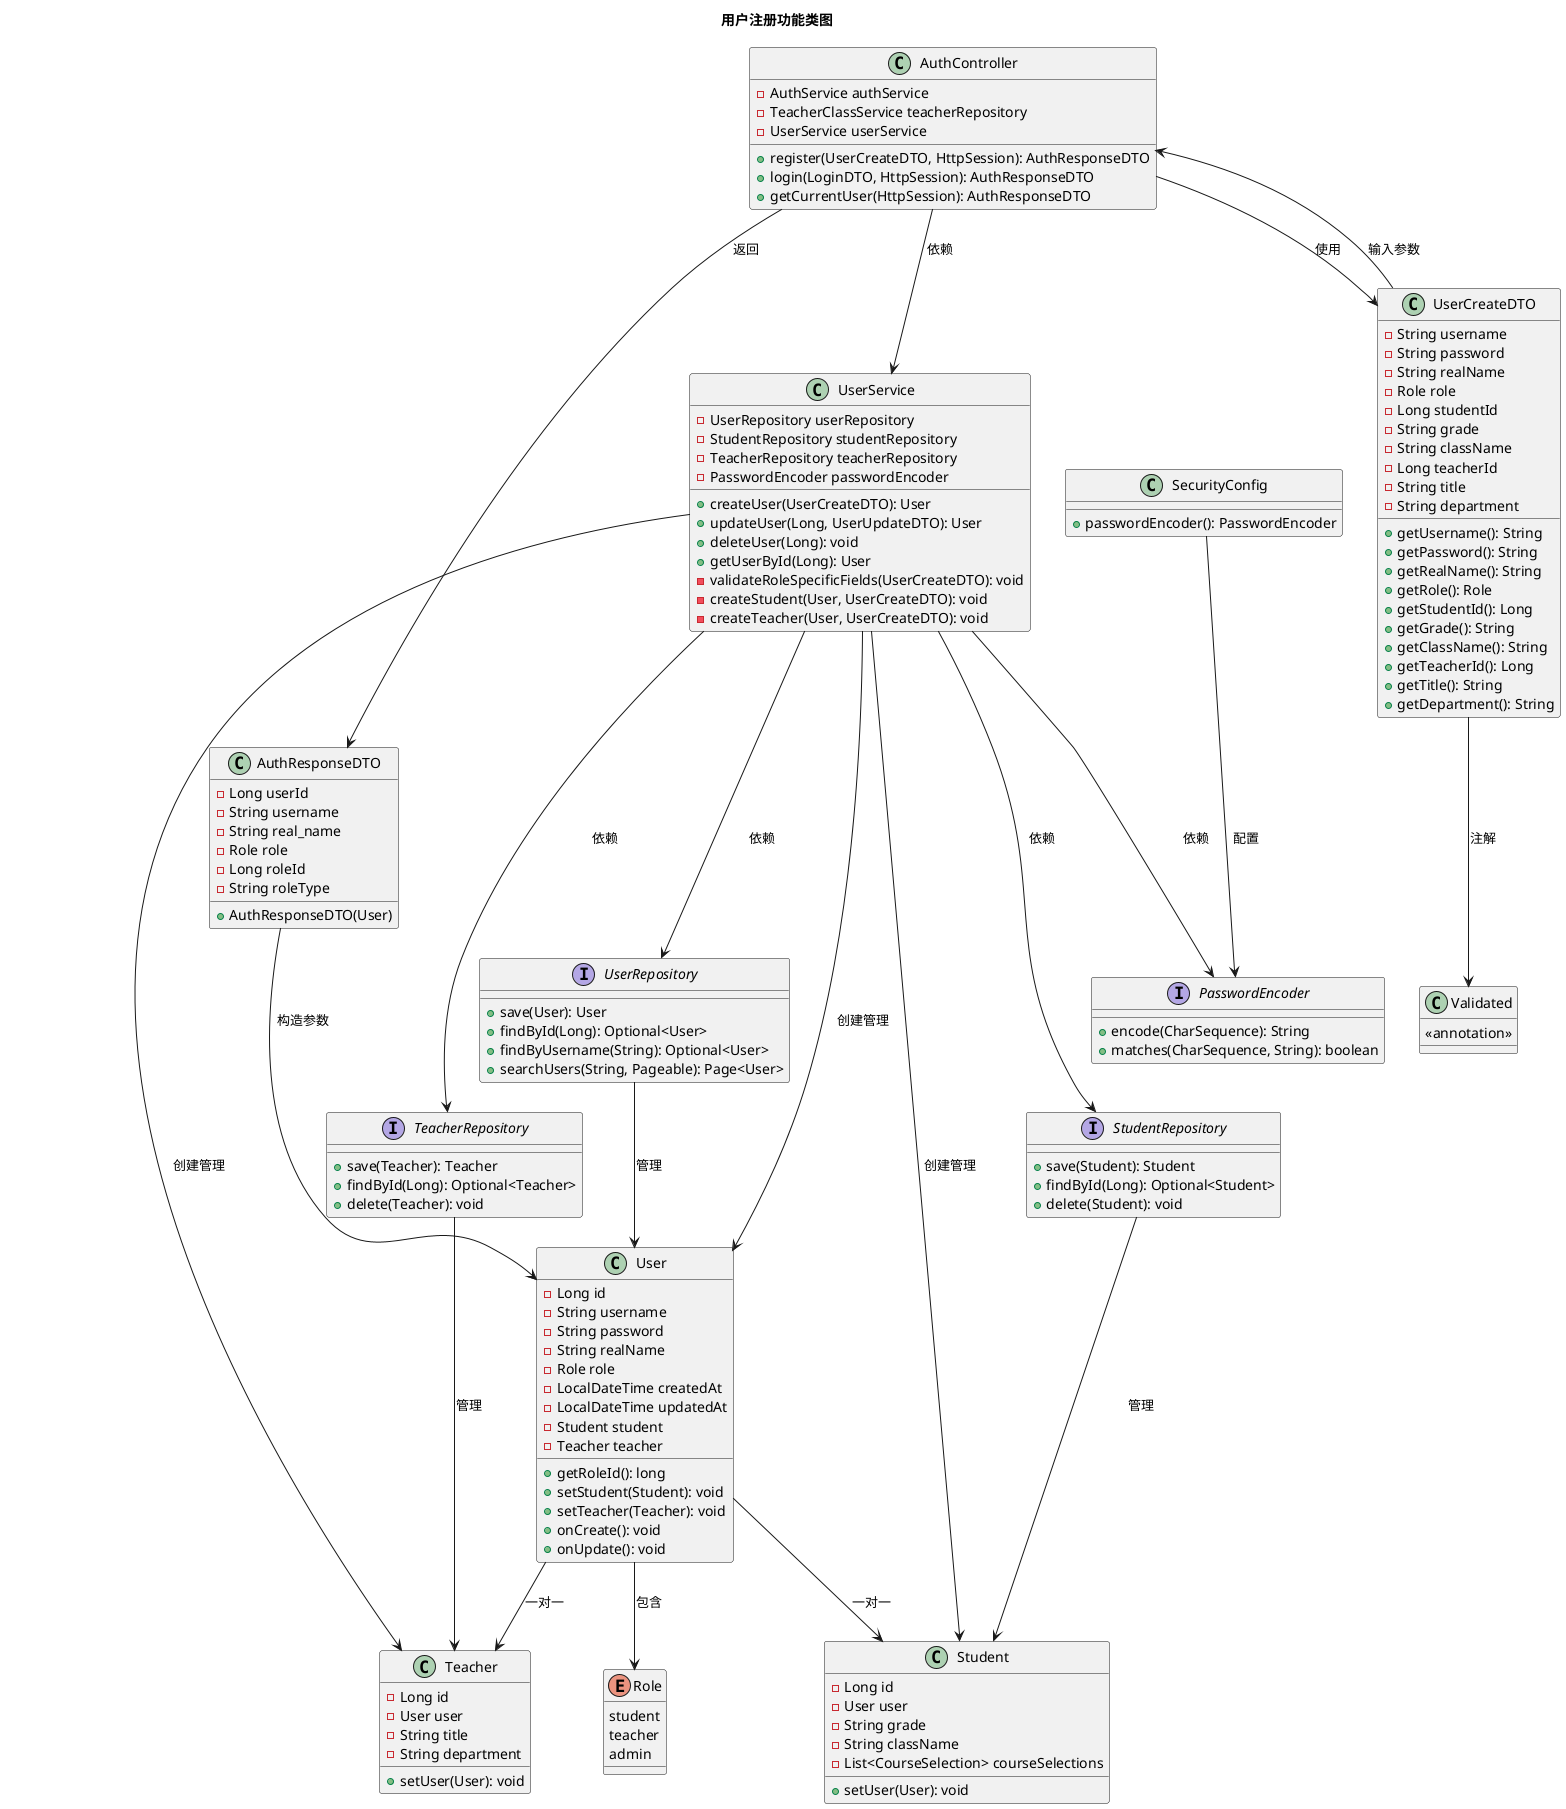 @startuml 用户注册类图
title 用户注册功能类图

class AuthController {
    - AuthService authService
    - TeacherClassService teacherRepository
    - UserService userService
    + register(UserCreateDTO, HttpSession): AuthResponseDTO
    + login(LoginDTO, HttpSession): AuthResponseDTO
    + getCurrentUser(HttpSession): AuthResponseDTO
}
class UserService {
    - UserRepository userRepository
    - StudentRepository studentRepository
    - TeacherRepository teacherRepository
    - PasswordEncoder passwordEncoder
    + createUser(UserCreateDTO): User
    + updateUser(Long, UserUpdateDTO): User
    + deleteUser(Long): void
    + getUserById(Long): User
    - validateRoleSpecificFields(UserCreateDTO): void
    - createStudent(User, UserCreateDTO): void
    - createTeacher(User, UserCreateDTO): void
}
class UserCreateDTO {
    - String username
    - String password
    - String realName
    - Role role
    - Long studentId
    - String grade
    - String className
    - Long teacherId
    - String title
    - String department
    + getUsername(): String
    + getPassword(): String
    + getRealName(): String
    + getRole(): Role
    + getStudentId(): Long
    + getGrade(): String
    + getClassName(): String
    + getTeacherId(): Long
    + getTitle(): String
    + getDepartment(): String
}
class AuthResponseDTO {
    - Long userId
    - String username
    - String real_name
    - Role role
    - Long roleId
    - String roleType
    + AuthResponseDTO(User)
}
class User {
    - Long id
    - String username
    - String password
    - String realName
    - Role role
    - LocalDateTime createdAt
    - LocalDateTime updatedAt
    - Student student
    - Teacher teacher
    + getRoleId(): long
    + setStudent(Student): void
    + setTeacher(Teacher): void
    + onCreate(): void
    + onUpdate(): void
}
enum Role {
    student
    teacher
    admin
}
class Student {
    - Long id
    - User user
    - String grade
    - String className
    - List<CourseSelection> courseSelections
    + setUser(User): void
}
class Teacher {
    - Long id
    - User user
    - String title
    - String department
    + setUser(User): void
}
interface UserRepository {
    + save(User): User
    + findById(Long): Optional<User>
    + findByUsername(String): Optional<User>
    + searchUsers(String, Pageable): Page<User>
}
interface StudentRepository {
    + save(Student): Student
    + findById(Long): Optional<Student>
    + delete(Student): void
}
interface TeacherRepository {
    + save(Teacher): Teacher
    + findById(Long): Optional<Teacher>
    + delete(Teacher): void
}
class SecurityConfig {
    + passwordEncoder(): PasswordEncoder
}
interface PasswordEncoder {
    + encode(CharSequence): String
    + matches(CharSequence, String): boolean
}
class Validated {
    <<annotation>>
}

AuthController --> UserService : 依赖
AuthController --> UserCreateDTO : 使用
AuthController --> AuthResponseDTO : 返回

UserService --> UserRepository : 依赖
UserService --> StudentRepository : 依赖
UserService --> TeacherRepository : 依赖
UserService --> PasswordEncoder : 依赖
UserService --> User : 创建管理
UserService --> Student : 创建管理
UserService --> Teacher : 创建管理

UserCreateDTO --> AuthController : 输入参数
UserCreateDTO --> Validated : 注解
AuthResponseDTO --> User : 构造参数

User --> Role : 包含
User --> Student : 一对一
User --> Teacher : 一对一

UserRepository --> User : 管理
StudentRepository --> Student : 管理
TeacherRepository --> Teacher : 管理

SecurityConfig --> PasswordEncoder : 配置

@enduml 
